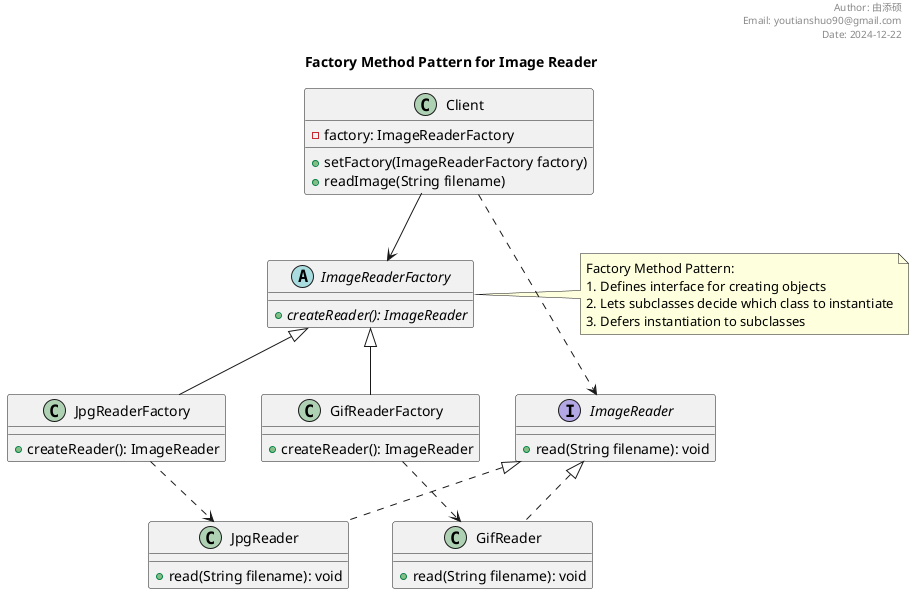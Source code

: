 @startuml

title Factory Method Pattern for Image Reader
header
Author: 由添硕
Email: youtianshuo90@gmail.com
Date: 2024-12-22
endheader

interface ImageReader {
    +read(String filename): void
}

class GifReader {
    +read(String filename): void
}

class JpgReader {
    +read(String filename): void
}

abstract class ImageReaderFactory {
    +{abstract} createReader(): ImageReader
}

class GifReaderFactory {
    +createReader(): ImageReader
}

class JpgReaderFactory {
    +createReader(): ImageReader
}

class Client {
    -factory: ImageReaderFactory
    +setFactory(ImageReaderFactory factory)
    +readImage(String filename)
}

ImageReader <|.. GifReader
ImageReader <|.. JpgReader
ImageReaderFactory <|-- GifReaderFactory
ImageReaderFactory <|-- JpgReaderFactory
GifReaderFactory ..> GifReader
JpgReaderFactory ..> JpgReader
Client --> ImageReaderFactory
Client ..> ImageReader

note right of ImageReaderFactory
  Factory Method Pattern:
  1. Defines interface for creating objects
  2. Lets subclasses decide which class to instantiate
  3. Defers instantiation to subclasses
end note

@enduml
